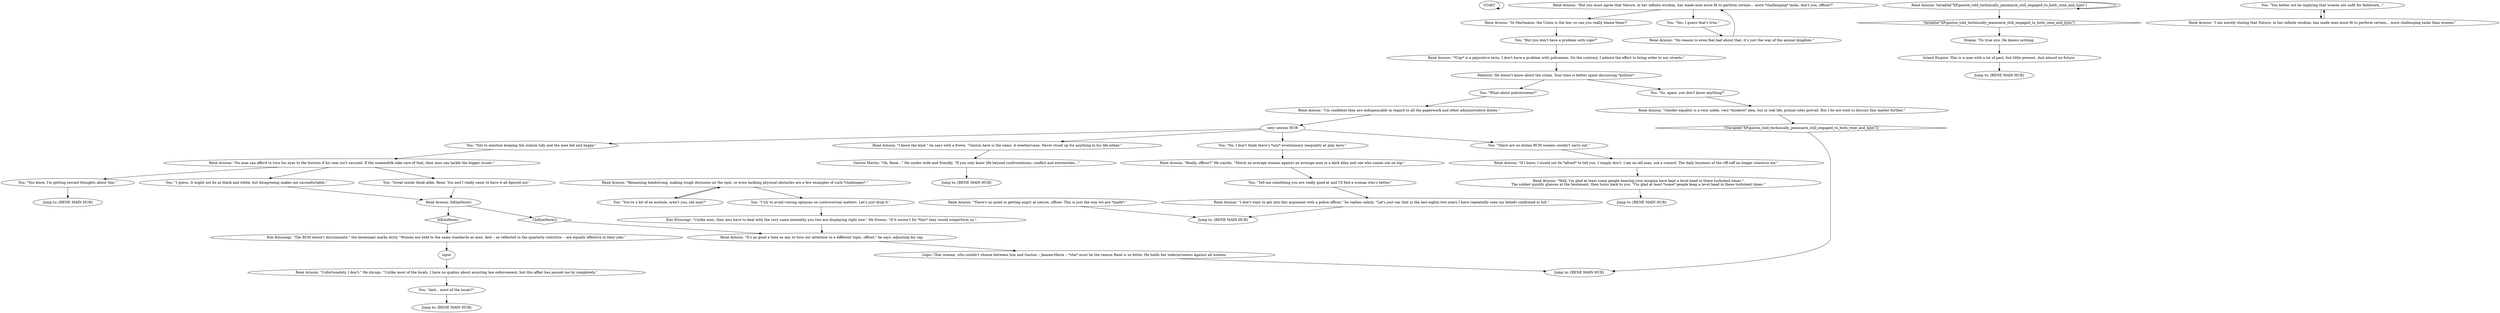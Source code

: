 # PLAZA / RENE CASE MONEY RAT
# Asking about the case and discussing women.
# ==================================================
digraph G {
	  0 [label="START"];
	  1 [label="input"];
	  2 [label="Kim Kitsuragi: \"Unlike men, they also have to deal with the very same mentality you two are displaying right now.\" He frowns. \"If it weren't for *this* they would outperform us.\""];
	  3 [label="René Arnoux: \"I know the kind,\" he says with a frown. \"Gaston here is the same. A weathervane. Never stood up for anything in his life either.\""];
	  4 [label="You: \"I try to avoid voicing opinions on controversial matters. Let's just drop it.\""];
	  5 [label="You: \"Tell me something you are really good at and I'll find a woman who's better.\""];
	  6 [label="René Arnoux: \"Gender equality is a very noble, very *modern* idea, but in real life, primal roles prevail. But I do not wish to discuss this matter further.\""];
	  7 [label="René Arnoux: \"If I knew, I would not be *afraid* to tell you. I simply don't. I am an old man, not a coward. The daily business of the riff-raff no longer concerns me.\""];
	  8 [label="René Arnoux: \"But you must agree that Nature, in her infinite wisdom, has made men more fit to perform certain... more *challenging* tasks, don't you, officer?\""];
	  9 [label="Jump to: [RENE MAIN HUB]"];
	  10 [label="René Arnoux: Variable[\"XP.gaston_told_technically_jeanmarie_still_engaged_to_both_rene_and_hjim\"]"];
	  11 [label="Variable[\"XP.gaston_told_technically_jeanmarie_still_engaged_to_both_rene_and_hjim\"]", shape=diamond];
	  12 [label="!(Variable[\"XP.gaston_told_technically_jeanmarie_still_engaged_to_both_rene_and_hjim\"])", shape=diamond];
	  13 [label="Jump to: [RENE MAIN HUB]"];
	  14 [label="René Arnoux: \"It's as good a time as any to turn our attention to a different topic, officer,\" he says, adjusting his cap."];
	  15 [label="René Arnoux: \"Well, I'm glad at least some people bearing your insignia have kept a level head in these turbulent times.\"\nThe soldier quickly glances at the lieutenant, then turns back to you. \"I'm glad at least *some* people keep a level head in these turbulent times.\""];
	  16 [label="Drama: 'Tis true sire. He knows nothing."];
	  17 [label="Logic: That woman, who couldn't choose between him and Gaston -- Jeanne-Marie -- *she* must be the reason René is so bitter. He holds her indecisiveness against all women."];
	  18 [label="Jump to: [RENE MAIN HUB]"];
	  19 [label="Jump to: [RENE MAIN HUB]"];
	  20 [label="René Arnoux: \"In Martinaise, the Union is the law, so can you really blame them?\""];
	  21 [label="You: \"No, I don't think there's *any* evolutionary inequality at play here.\""];
	  22 [label="You: \"Not to mention keeping the station tidy and the men fed and happy.\""];
	  23 [label="You: \"You better not be implying that women are unfit for fieldwork...\""];
	  24 [label="René Arnoux: \"Remaining headstrong, making tough decisions on the spot, or even tackling physical obstacles are a few examples of such *challenges*.\""];
	  25 [label="René Arnoux: \"There's no point in getting angry at nature, officer. This is just the way we are *made*.\""];
	  26 [label="René Arnoux: \"I am merely stating that Nature, in her infinite wisdom, has made men more fit to perform certain... more challenging tasks than women.\""];
	  27 [label="You: \"So, again: you don't know anything?\""];
	  28 [label="You: \"Great minds think alike, René. You and I really seem to have it all figured out.\""];
	  29 [label="Kim Kitsuragi: \"The RCM doesn't discriminate,\" the lieutenant marks dryly. \"Women are held to the same standards as men. And -- as reflected in the quarterly statistics -- are equally effective in their jobs.\""];
	  30 [label="Jump to: [RENE MAIN HUB]"];
	  31 [label="René Arnoux: \"*Cop* is a pejorative term. I don't have a problem with policemen. On the contrary, I admire the effort to bring order to our streets.\""];
	  32 [label="You: \"There are no duties RCM women couldn't carry out.\""];
	  33 [label="René Arnoux: \"No man can afford to turn his eyes to the horizon if his rear isn't secured. If the womenfolk take care of that, then men can tackle the bigger issues.\""];
	  34 [label="You: \"Yes, I guess that's true.\""];
	  35 [label="You: \"What about policewomen?\""];
	  36 [label="You: \"I guess, it might not be as black and white, but disagreeing makes me uncomfortable.\""];
	  37 [label="Inland Empire: This is a man with a lot of past, but little present. And almost no future."];
	  38 [label="René Arnoux: \"I'm confident they are indispensable in regard to all the paperwork and other administrative duties.\""];
	  39 [label="You: \"And... most of the locals?\""];
	  40 [label="Jump to: [RENE MAIN HUB]"];
	  41 [label="Rhetoric: He doesn't know about the crime. Your time is better spent discussing *politics*."];
	  42 [label="René Arnoux: IsKimHere()"];
	  43 [label="IsKimHere()", shape=diamond];
	  44 [label="!(IsKimHere())", shape=diamond];
	  45 [label="René Arnoux: \"No reason to even feel bad about that, it's just the way of the animal kingdom.\""];
	  46 [label="Jump to: [RENE MAIN HUB]"];
	  47 [label="You: \"But you don't have a problem with cops?\""];
	  48 [label="You: \"You're a bit of an asshole, aren't you, old man?\""];
	  49 [label="René Arnoux: \"Really, officer?\" He smirks. \"Match an average woman against an average man in a dark alley and see who comes out on top.\""];
	  50 [label="René Arnoux: \"I don't want to get into this argument with a police officer,\" he replies calmly. \"Let's just say that in the last eighty-two years I have repeatedly seen my beliefs confirmed in full.\""];
	  51 [label="Gaston Martin: \"Oh, René...\" He smiles wide and friendly. \"If you only knew life beyond confrontations, conflict and extremities...\""];
	  52 [label="sexy sexism HUB"];
	  53 [label="You: \"You know, I'm getting second thoughts about this.\""];
	  54 [label="René Arnoux: \"Unfortunately, I don't.\" He shrugs. \"Unlike most of the locals, I have no qualms about assisting law enforcement, but this affair has passed me by completely.\""];
	  0 -> 0
	  1 -> 54
	  2 -> 14
	  3 -> 51
	  4 -> 2
	  5 -> 50
	  6 -> 12
	  7 -> 15
	  8 -> 34
	  8 -> 20
	  10 -> 10
	  10 -> 11
	  11 -> 16
	  12 -> 46
	  14 -> 17
	  15 -> 18
	  16 -> 37
	  17 -> 46
	  20 -> 47
	  21 -> 49
	  22 -> 33
	  23 -> 26
	  24 -> 48
	  24 -> 4
	  25 -> 9
	  26 -> 23
	  27 -> 6
	  28 -> 42
	  29 -> 1
	  31 -> 41
	  32 -> 7
	  33 -> 28
	  33 -> 53
	  33 -> 36
	  34 -> 45
	  35 -> 38
	  36 -> 42
	  37 -> 30
	  38 -> 52
	  39 -> 19
	  41 -> 27
	  41 -> 35
	  42 -> 43
	  42 -> 44
	  43 -> 29
	  44 -> 14
	  45 -> 8
	  47 -> 31
	  48 -> 24
	  49 -> 5
	  50 -> 9
	  51 -> 40
	  52 -> 32
	  52 -> 3
	  52 -> 21
	  52 -> 22
	  53 -> 13
	  54 -> 39
}

